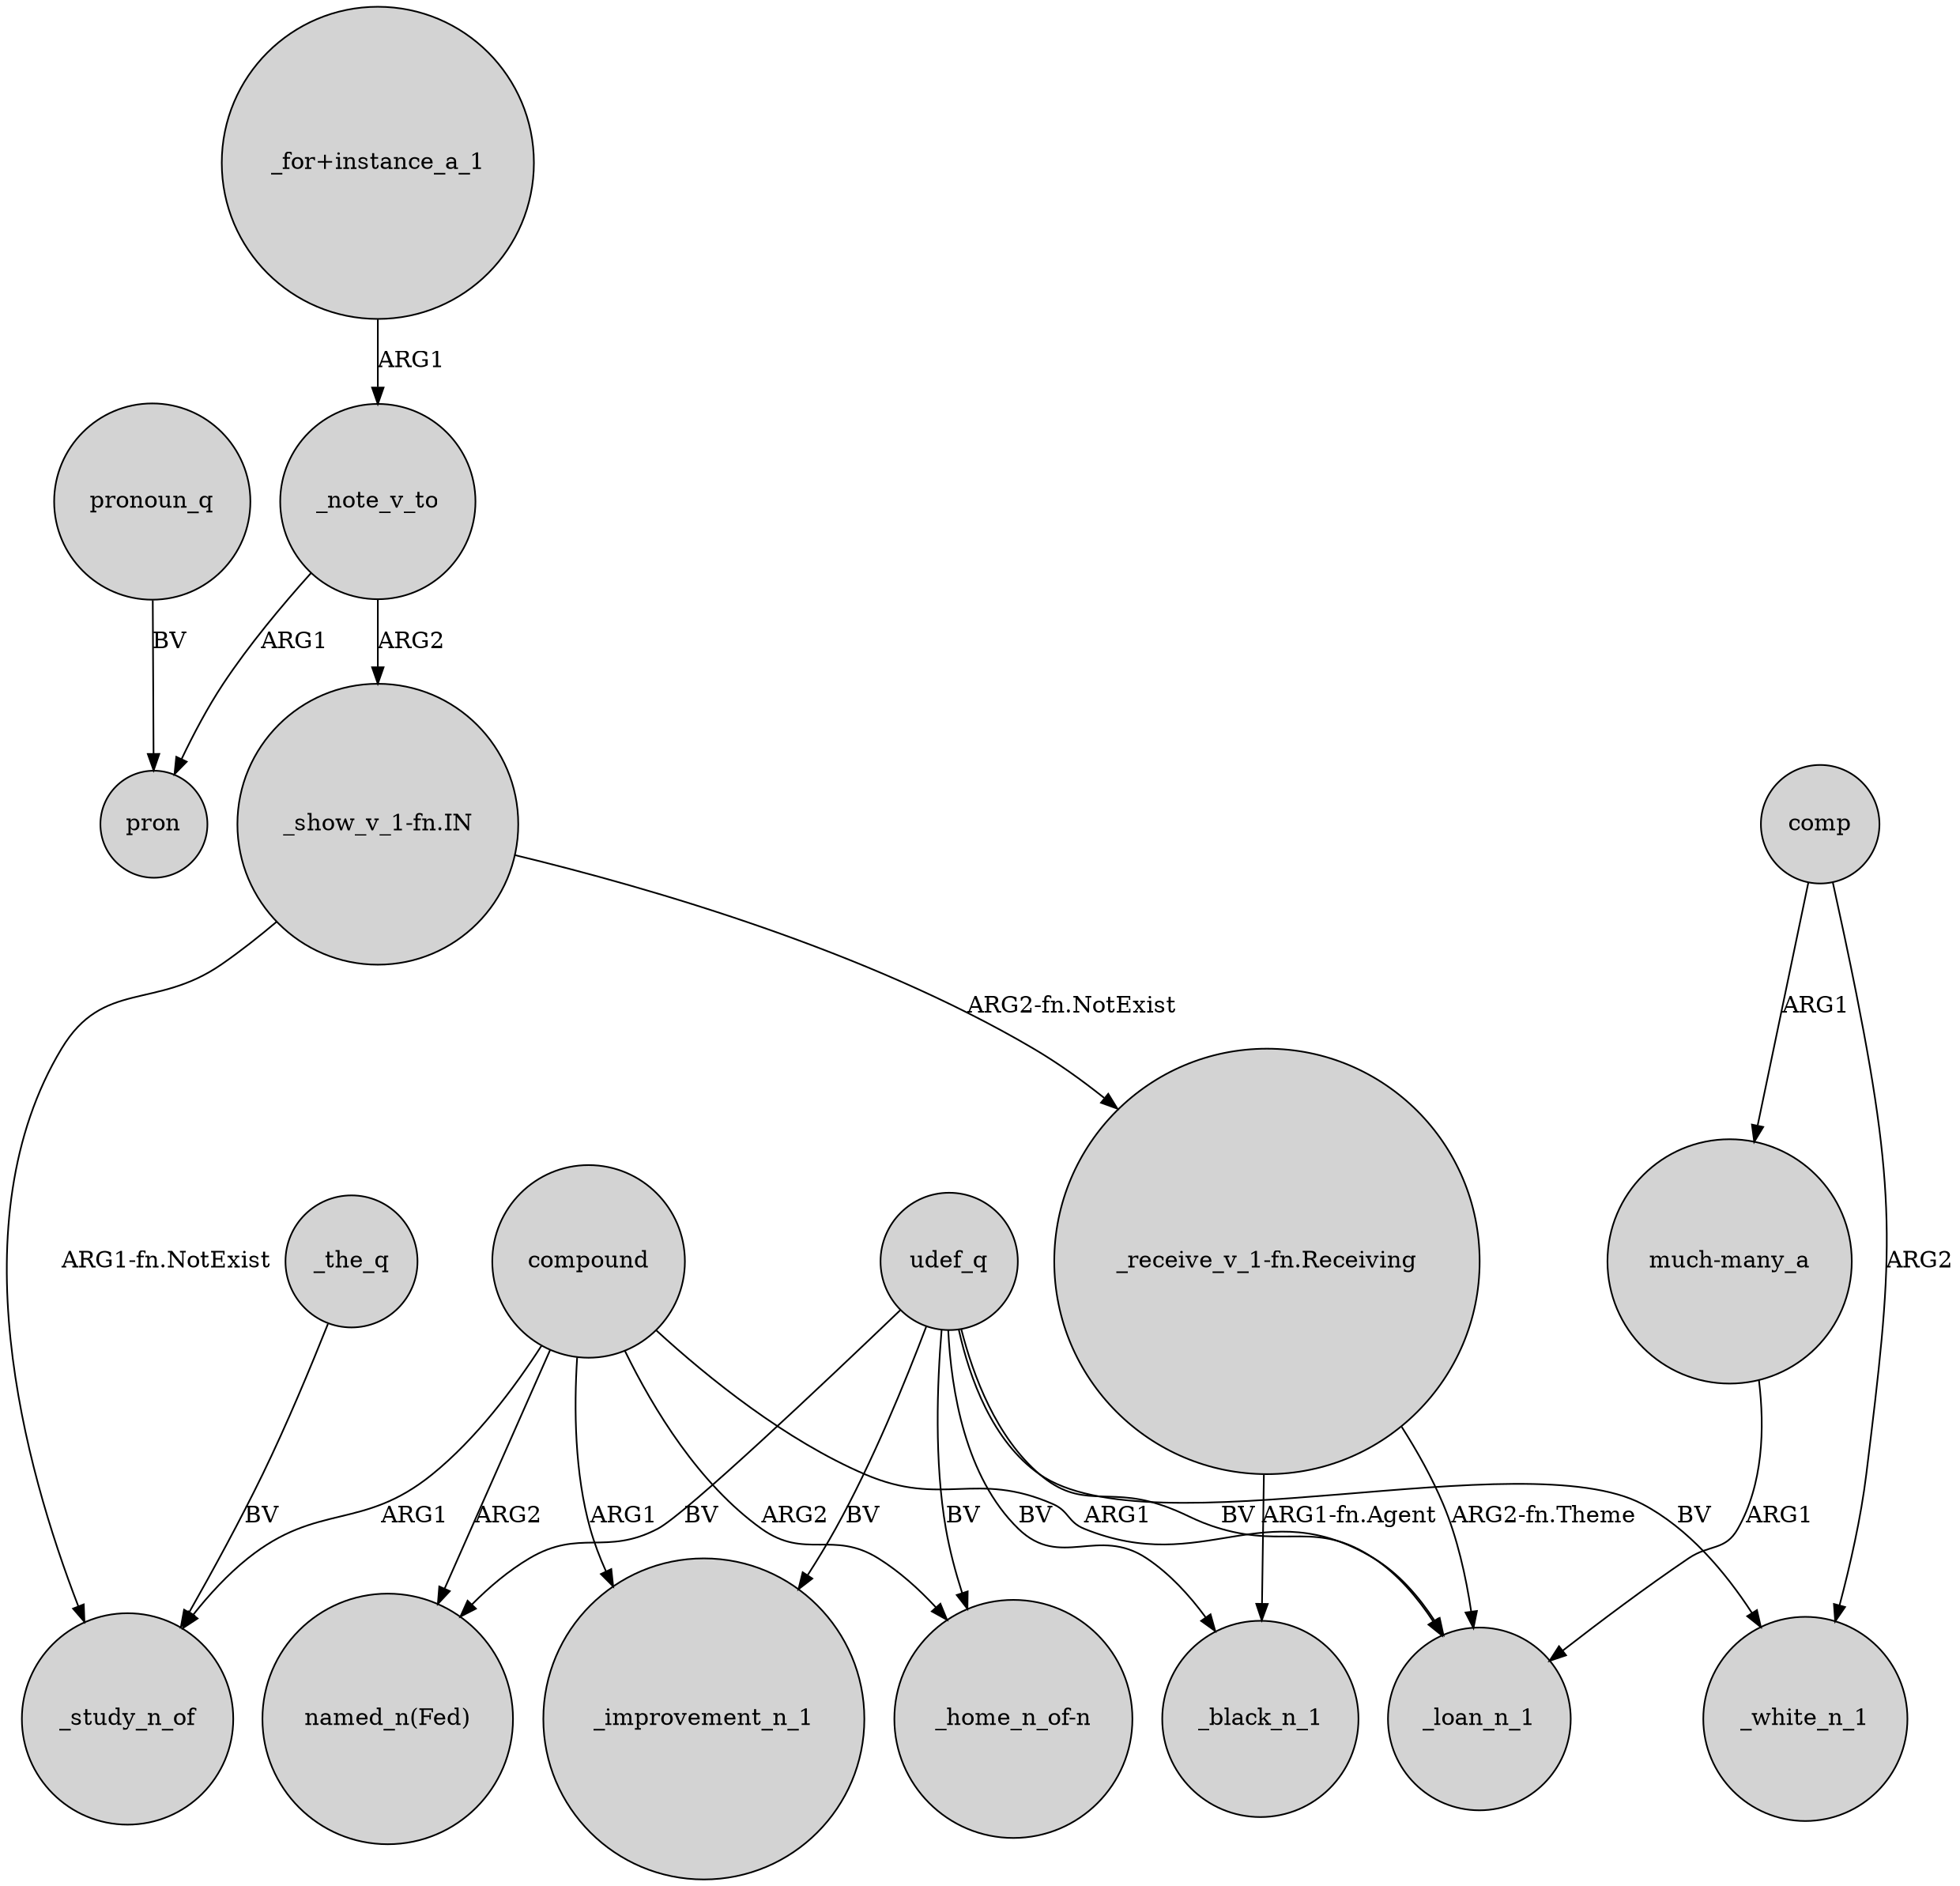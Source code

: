 digraph {
	node [shape=circle style=filled]
	_the_q -> _study_n_of [label=BV]
	"_show_v_1-fn.IN" -> "_receive_v_1-fn.Receiving" [label="ARG2-fn.NotExist"]
	comp -> _white_n_1 [label=ARG2]
	compound -> "named_n(Fed)" [label=ARG2]
	_note_v_to -> pron [label=ARG1]
	udef_q -> "_home_n_of-n" [label=BV]
	udef_q -> _white_n_1 [label=BV]
	"_receive_v_1-fn.Receiving" -> _loan_n_1 [label="ARG2-fn.Theme"]
	"_receive_v_1-fn.Receiving" -> _black_n_1 [label="ARG1-fn.Agent"]
	"_for+instance_a_1" -> _note_v_to [label=ARG1]
	compound -> _improvement_n_1 [label=ARG1]
	pronoun_q -> pron [label=BV]
	"_show_v_1-fn.IN" -> _study_n_of [label="ARG1-fn.NotExist"]
	comp -> "much-many_a" [label=ARG1]
	"much-many_a" -> _loan_n_1 [label=ARG1]
	udef_q -> _black_n_1 [label=BV]
	compound -> _loan_n_1 [label=ARG1]
	udef_q -> "named_n(Fed)" [label=BV]
	_note_v_to -> "_show_v_1-fn.IN" [label=ARG2]
	compound -> _study_n_of [label=ARG1]
	udef_q -> _improvement_n_1 [label=BV]
	compound -> "_home_n_of-n" [label=ARG2]
	udef_q -> _loan_n_1 [label=BV]
}
